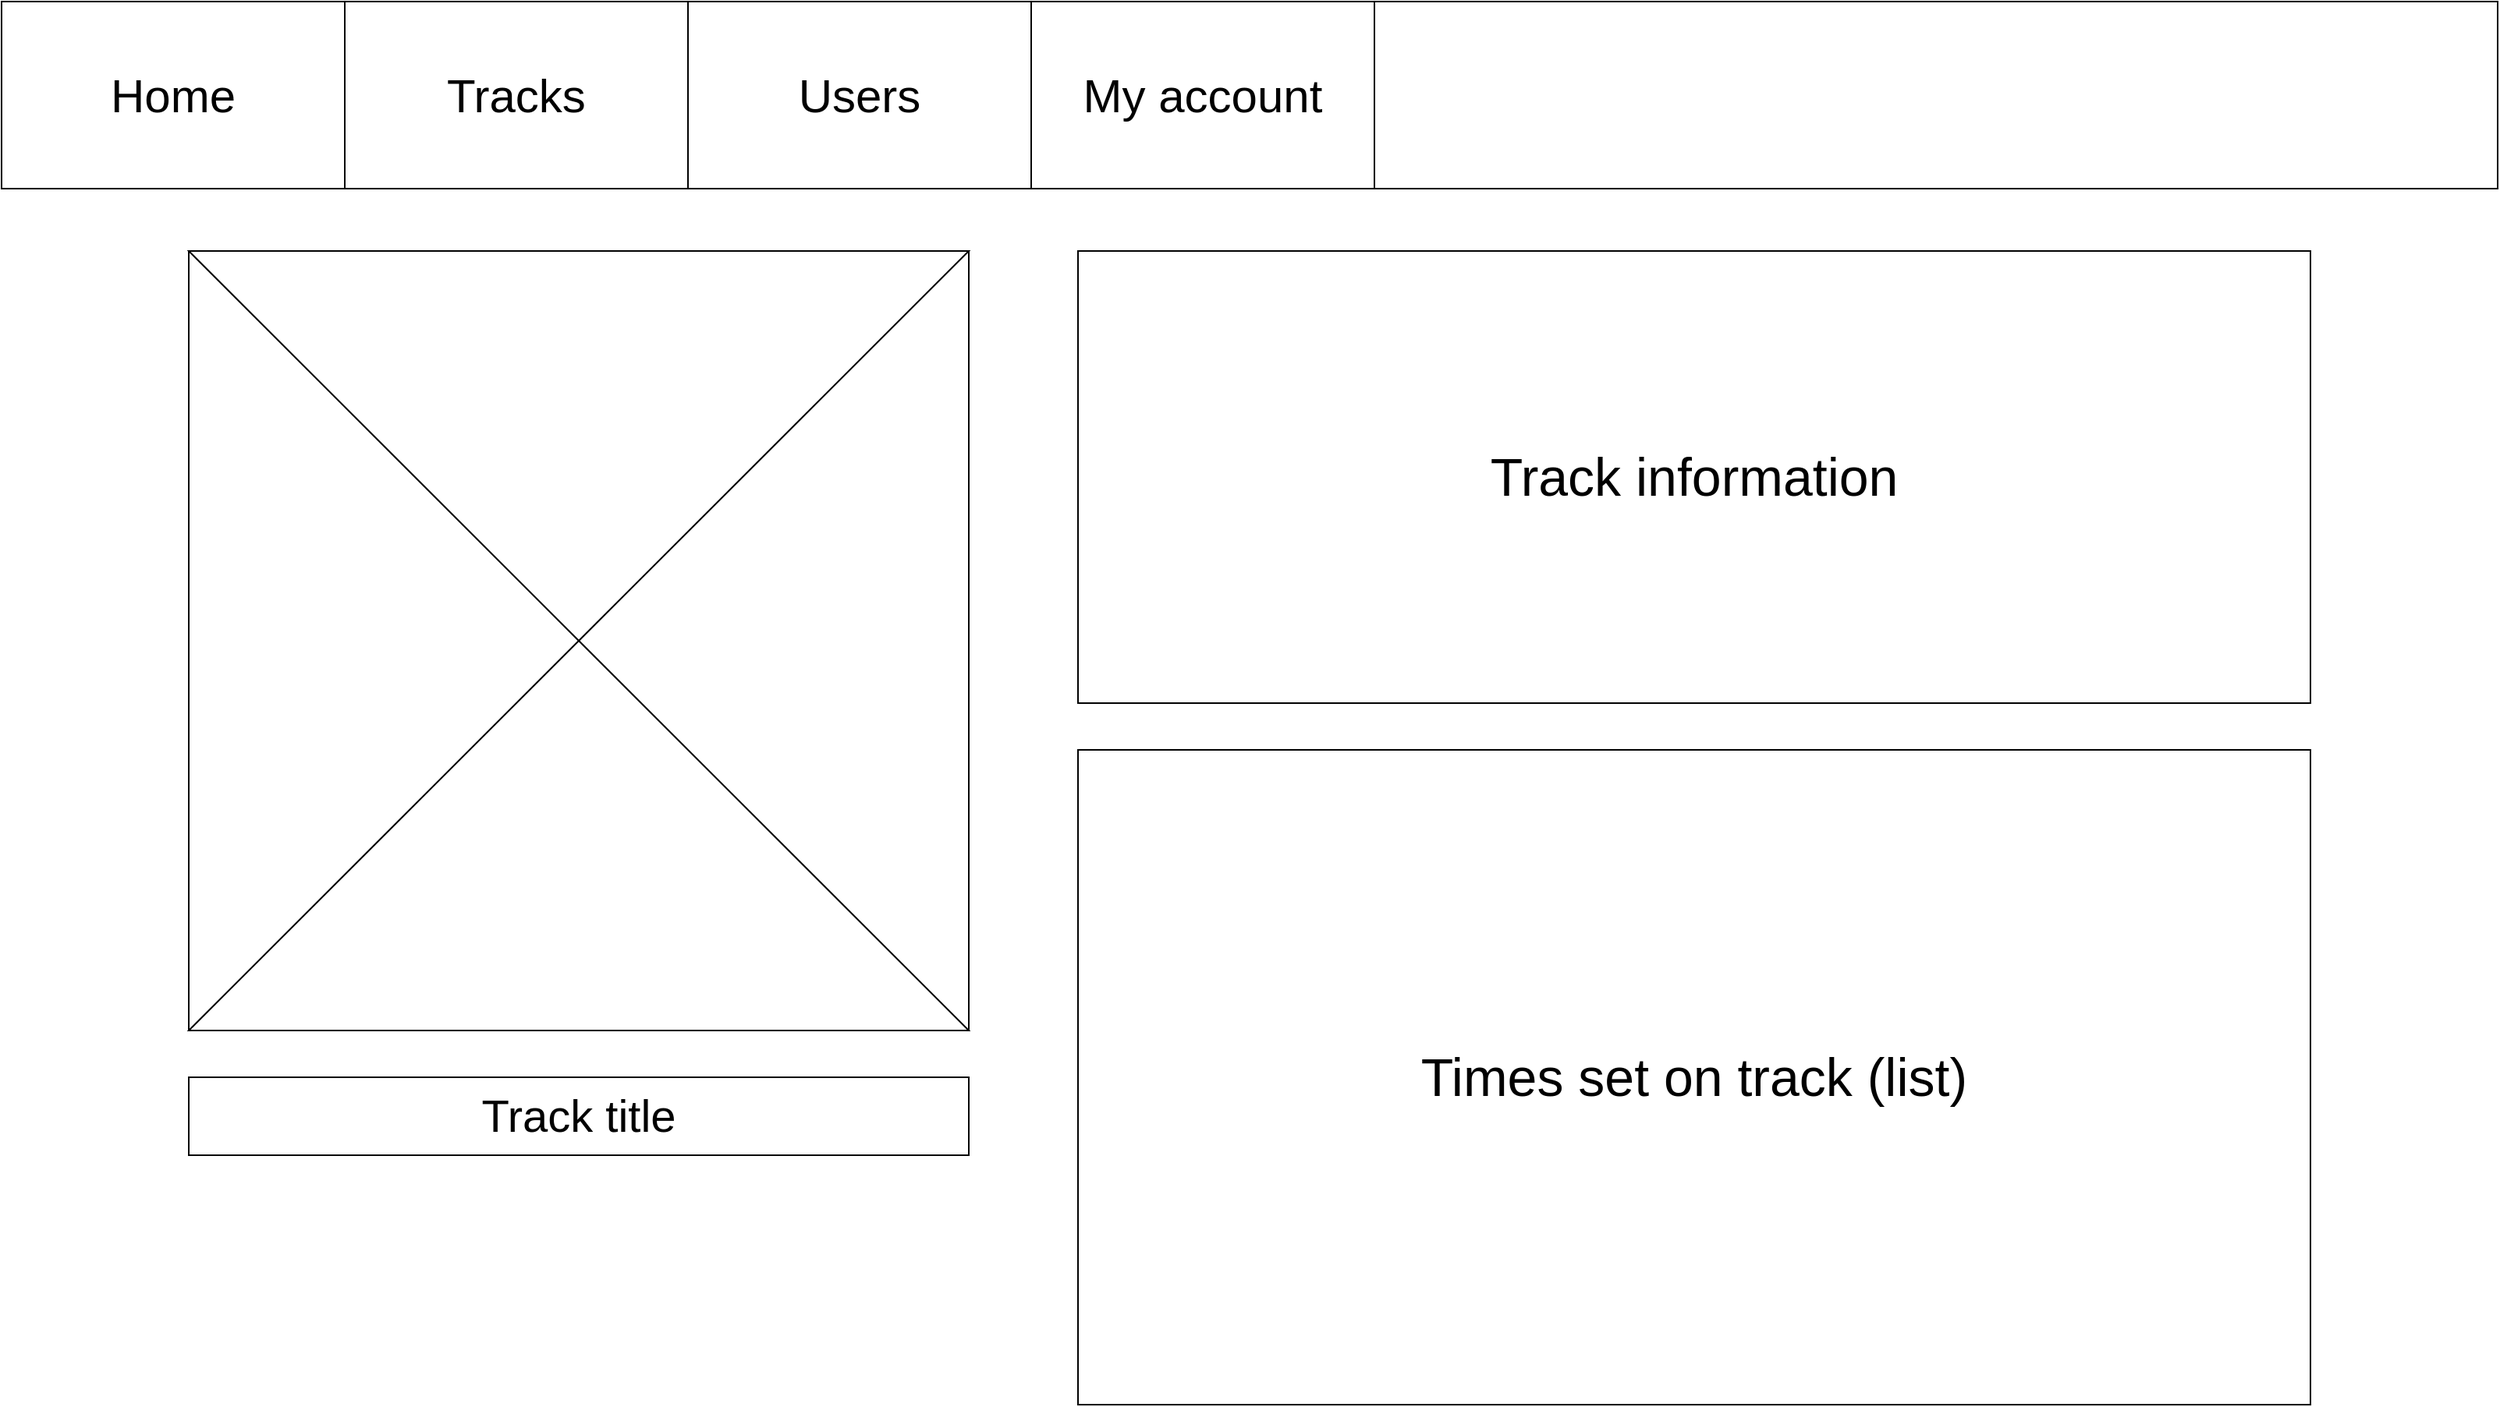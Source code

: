 <mxfile version="24.4.9" type="device" pages="6">
  <diagram name="Trackpage" id="5IuPwUd1LFRuiMdlLoKF">
    <mxGraphModel dx="2238" dy="1160" grid="1" gridSize="10" guides="1" tooltips="1" connect="1" arrows="1" fold="1" page="1" pageScale="1" pageWidth="1600" pageHeight="900" math="0" shadow="0">
      <root>
        <mxCell id="0" />
        <mxCell id="1" parent="0" />
        <mxCell id="etttvBGzIi5JcFdXr7X--3" value="&lt;font style=&quot;font-size: 29px;&quot;&gt;Track title&lt;/font&gt;" style="rounded=0;whiteSpace=wrap;html=1;" vertex="1" parent="1">
          <mxGeometry x="120" y="690" width="500" height="50" as="geometry" />
        </mxCell>
        <mxCell id="etttvBGzIi5JcFdXr7X--7" value="" style="group" vertex="1" connectable="0" parent="1">
          <mxGeometry x="120" y="160" width="500" height="500" as="geometry" />
        </mxCell>
        <mxCell id="etttvBGzIi5JcFdXr7X--2" value="" style="rounded=0;whiteSpace=wrap;html=1;" vertex="1" parent="etttvBGzIi5JcFdXr7X--7">
          <mxGeometry width="500" height="500" as="geometry" />
        </mxCell>
        <mxCell id="etttvBGzIi5JcFdXr7X--5" value="" style="shape=collate;whiteSpace=wrap;html=1;" vertex="1" parent="etttvBGzIi5JcFdXr7X--7">
          <mxGeometry width="500" height="500" as="geometry" />
        </mxCell>
        <mxCell id="etttvBGzIi5JcFdXr7X--9" value="&lt;font style=&quot;font-size: 34px;&quot;&gt;Track information&lt;/font&gt;" style="rounded=0;whiteSpace=wrap;html=1;" vertex="1" parent="1">
          <mxGeometry x="690" y="160" width="790" height="290" as="geometry" />
        </mxCell>
        <mxCell id="etttvBGzIi5JcFdXr7X--10" value="&lt;span style=&quot;font-size: 34px;&quot;&gt;Times set on track (list)&lt;/span&gt;" style="rounded=0;whiteSpace=wrap;html=1;" vertex="1" parent="1">
          <mxGeometry x="690" y="480" width="790" height="420" as="geometry" />
        </mxCell>
        <mxCell id="sisbo-MzVVzEHerKrxkz-2" value="" style="group" vertex="1" connectable="0" parent="1">
          <mxGeometry width="1600" height="120" as="geometry" />
        </mxCell>
        <mxCell id="etttvBGzIi5JcFdXr7X--1" value="" style="swimlane;startSize=0;" vertex="1" parent="sisbo-MzVVzEHerKrxkz-2">
          <mxGeometry width="1600" height="120" as="geometry" />
        </mxCell>
        <mxCell id="etttvBGzIi5JcFdXr7X--11" value="&lt;font style=&quot;font-size: 30px;&quot;&gt;Home&lt;/font&gt;" style="rounded=0;whiteSpace=wrap;html=1;" vertex="1" parent="etttvBGzIi5JcFdXr7X--1">
          <mxGeometry width="220" height="120" as="geometry" />
        </mxCell>
        <mxCell id="etttvBGzIi5JcFdXr7X--12" value="&lt;font style=&quot;font-size: 30px;&quot;&gt;Tracks&lt;/font&gt;" style="rounded=0;whiteSpace=wrap;html=1;" vertex="1" parent="etttvBGzIi5JcFdXr7X--1">
          <mxGeometry x="220" width="220" height="120" as="geometry" />
        </mxCell>
        <mxCell id="etttvBGzIi5JcFdXr7X--13" value="&lt;font style=&quot;font-size: 30px;&quot;&gt;Users&lt;/font&gt;" style="rounded=0;whiteSpace=wrap;html=1;" vertex="1" parent="etttvBGzIi5JcFdXr7X--1">
          <mxGeometry x="440" width="220" height="120" as="geometry" />
        </mxCell>
        <mxCell id="etttvBGzIi5JcFdXr7X--14" value="&lt;font style=&quot;font-size: 30px;&quot;&gt;My account&lt;/font&gt;" style="rounded=0;whiteSpace=wrap;html=1;" vertex="1" parent="etttvBGzIi5JcFdXr7X--1">
          <mxGeometry x="660" width="220" height="120" as="geometry" />
        </mxCell>
        <mxCell id="sisbo-MzVVzEHerKrxkz-1" value="" style="rounded=0;whiteSpace=wrap;html=1;" vertex="1" parent="sisbo-MzVVzEHerKrxkz-2">
          <mxGeometry x="880" width="720" height="120" as="geometry" />
        </mxCell>
      </root>
    </mxGraphModel>
  </diagram>
  <diagram id="mi6vq3f-oKa0J-PV8G7c" name="Homepage">
    <mxGraphModel dx="2014" dy="1044" grid="1" gridSize="10" guides="1" tooltips="1" connect="1" arrows="1" fold="1" page="1" pageScale="1" pageWidth="1600" pageHeight="900" math="0" shadow="0">
      <root>
        <mxCell id="0" />
        <mxCell id="1" parent="0" />
        <mxCell id="un1azu7PHvUyu_om3pax-10" value="&lt;span style=&quot;font-size: 34px;&quot;&gt;Welcome message&lt;/span&gt;" style="rounded=0;whiteSpace=wrap;html=1;" vertex="1" parent="1">
          <mxGeometry x="310" y="160" width="980" height="280" as="geometry" />
        </mxCell>
        <mxCell id="9x-5HnkXdWbgtm1aQjVf-2" value="" style="group" vertex="1" connectable="0" parent="1">
          <mxGeometry width="1600" height="120" as="geometry" />
        </mxCell>
        <mxCell id="un1azu7PHvUyu_om3pax-1" value="" style="swimlane;startSize=0;" vertex="1" parent="9x-5HnkXdWbgtm1aQjVf-2">
          <mxGeometry width="1600" height="120" as="geometry" />
        </mxCell>
        <mxCell id="un1azu7PHvUyu_om3pax-2" value="&lt;font style=&quot;font-size: 30px;&quot;&gt;Home&lt;/font&gt;" style="rounded=0;whiteSpace=wrap;html=1;" vertex="1" parent="un1azu7PHvUyu_om3pax-1">
          <mxGeometry width="220" height="120" as="geometry" />
        </mxCell>
        <mxCell id="un1azu7PHvUyu_om3pax-3" value="&lt;font style=&quot;font-size: 30px;&quot;&gt;Tracks&lt;/font&gt;" style="rounded=0;whiteSpace=wrap;html=1;" vertex="1" parent="un1azu7PHvUyu_om3pax-1">
          <mxGeometry x="220" width="220" height="120" as="geometry" />
        </mxCell>
        <mxCell id="un1azu7PHvUyu_om3pax-4" value="&lt;font style=&quot;font-size: 30px;&quot;&gt;Users&lt;/font&gt;" style="rounded=0;whiteSpace=wrap;html=1;" vertex="1" parent="un1azu7PHvUyu_om3pax-1">
          <mxGeometry x="440" width="220" height="120" as="geometry" />
        </mxCell>
        <mxCell id="un1azu7PHvUyu_om3pax-5" value="&lt;font style=&quot;font-size: 30px;&quot;&gt;My account&lt;/font&gt;" style="rounded=0;whiteSpace=wrap;html=1;" vertex="1" parent="un1azu7PHvUyu_om3pax-1">
          <mxGeometry x="660" width="220" height="120" as="geometry" />
        </mxCell>
        <mxCell id="9x-5HnkXdWbgtm1aQjVf-1" value="" style="rounded=0;whiteSpace=wrap;html=1;" vertex="1" parent="9x-5HnkXdWbgtm1aQjVf-2">
          <mxGeometry x="880" width="720" height="120" as="geometry" />
        </mxCell>
        <mxCell id="HXz0Sk0A3uFO9nQaV0ys-1" value="" style="group" vertex="1" connectable="0" parent="1">
          <mxGeometry x="310" y="530" width="980" height="620" as="geometry" />
        </mxCell>
        <mxCell id="HXz0Sk0A3uFO9nQaV0ys-2" value="Track title" style="swimlane;whiteSpace=wrap;html=1;startSize=50;" vertex="1" parent="HXz0Sk0A3uFO9nQaV0ys-1">
          <mxGeometry width="300" height="295.238" as="geometry" />
        </mxCell>
        <mxCell id="HXz0Sk0A3uFO9nQaV0ys-3" value="Track title" style="swimlane;whiteSpace=wrap;html=1;startSize=50;" vertex="1" parent="HXz0Sk0A3uFO9nQaV0ys-1">
          <mxGeometry x="340" width="305" height="295.238" as="geometry" />
        </mxCell>
        <mxCell id="HXz0Sk0A3uFO9nQaV0ys-4" value="" style="endArrow=none;html=1;rounded=0;entryX=0.999;entryY=0.169;entryDx=0;entryDy=0;entryPerimeter=0;exitX=0;exitY=1;exitDx=0;exitDy=0;" edge="1" parent="HXz0Sk0A3uFO9nQaV0ys-3">
          <mxGeometry width="50" height="50" relative="1" as="geometry">
            <mxPoint y="295.238" as="sourcePoint" />
            <mxPoint x="300" y="50.19" as="targetPoint" />
          </mxGeometry>
        </mxCell>
        <mxCell id="HXz0Sk0A3uFO9nQaV0ys-5" value="" style="endArrow=none;html=1;rounded=0;entryX=1;entryY=1;entryDx=0;entryDy=0;" edge="1" parent="HXz0Sk0A3uFO9nQaV0ys-3">
          <mxGeometry width="50" height="50" relative="1" as="geometry">
            <mxPoint y="49.206" as="sourcePoint" />
            <mxPoint x="300" y="295.238" as="targetPoint" />
          </mxGeometry>
        </mxCell>
        <mxCell id="HXz0Sk0A3uFO9nQaV0ys-6" value="Track title" style="swimlane;whiteSpace=wrap;html=1;startSize=50;" vertex="1" parent="HXz0Sk0A3uFO9nQaV0ys-1">
          <mxGeometry x="680" width="300" height="295.238" as="geometry" />
        </mxCell>
        <mxCell id="HXz0Sk0A3uFO9nQaV0ys-7" value="" style="endArrow=none;html=1;rounded=0;entryX=0.999;entryY=0.169;entryDx=0;entryDy=0;entryPerimeter=0;exitX=0;exitY=1;exitDx=0;exitDy=0;" edge="1" parent="HXz0Sk0A3uFO9nQaV0ys-6">
          <mxGeometry width="50" height="50" relative="1" as="geometry">
            <mxPoint y="295.238" as="sourcePoint" />
            <mxPoint x="300" y="50.19" as="targetPoint" />
          </mxGeometry>
        </mxCell>
        <mxCell id="HXz0Sk0A3uFO9nQaV0ys-8" value="" style="endArrow=none;html=1;rounded=0;entryX=1;entryY=1;entryDx=0;entryDy=0;" edge="1" parent="HXz0Sk0A3uFO9nQaV0ys-6">
          <mxGeometry width="50" height="50" relative="1" as="geometry">
            <mxPoint y="49.206" as="sourcePoint" />
            <mxPoint x="300" y="295.238" as="targetPoint" />
          </mxGeometry>
        </mxCell>
        <mxCell id="HXz0Sk0A3uFO9nQaV0ys-18" value="" style="endArrow=none;html=1;rounded=0;entryX=0.999;entryY=0.169;entryDx=0;entryDy=0;entryPerimeter=0;exitX=0;exitY=1;exitDx=0;exitDy=0;" edge="1" parent="HXz0Sk0A3uFO9nQaV0ys-1" source="HXz0Sk0A3uFO9nQaV0ys-2" target="HXz0Sk0A3uFO9nQaV0ys-2">
          <mxGeometry width="50" height="50" relative="1" as="geometry">
            <mxPoint x="240" y="373.968" as="sourcePoint" />
            <mxPoint x="290" y="324.762" as="targetPoint" />
          </mxGeometry>
        </mxCell>
        <mxCell id="HXz0Sk0A3uFO9nQaV0ys-19" value="" style="endArrow=none;html=1;rounded=0;entryX=1;entryY=1;entryDx=0;entryDy=0;" edge="1" parent="HXz0Sk0A3uFO9nQaV0ys-1" target="HXz0Sk0A3uFO9nQaV0ys-2">
          <mxGeometry width="50" height="50" relative="1" as="geometry">
            <mxPoint y="49.206" as="sourcePoint" />
            <mxPoint x="310" y="60.032" as="targetPoint" />
          </mxGeometry>
        </mxCell>
        <mxCell id="HXz0Sk0A3uFO9nQaV0ys-20" value="&lt;font style=&quot;font-size: 41px;&quot;&gt;Featured tracks&lt;/font&gt;" style="text;html=1;align=center;verticalAlign=middle;resizable=0;points=[];autosize=1;strokeColor=none;fillColor=none;" vertex="1" parent="1">
          <mxGeometry x="645" y="450" width="310" height="60" as="geometry" />
        </mxCell>
      </root>
    </mxGraphModel>
  </diagram>
  <diagram id="Jc6qSKZQtgkD2aUO0nG1" name="Track-overviewpage-1">
    <mxGraphModel dx="2877" dy="1491" grid="1" gridSize="10" guides="1" tooltips="1" connect="1" arrows="1" fold="1" page="1" pageScale="1" pageWidth="1600" pageHeight="900" math="0" shadow="0">
      <root>
        <mxCell id="0" />
        <mxCell id="1" parent="0" />
        <mxCell id="b1_TiumlRNofdH8BZ-Wj-8" value="" style="group" vertex="1" connectable="0" parent="1">
          <mxGeometry x="230" y="220" width="1140" height="520" as="geometry" />
        </mxCell>
        <mxCell id="b1_TiumlRNofdH8BZ-Wj-6" value="&lt;span style=&quot;font-size: 34px;&quot;&gt;Campaign Tracks&lt;/span&gt;" style="rounded=0;whiteSpace=wrap;html=1;" vertex="1" parent="b1_TiumlRNofdH8BZ-Wj-8">
          <mxGeometry width="520" height="520" as="geometry" />
        </mxCell>
        <mxCell id="b1_TiumlRNofdH8BZ-Wj-7" value="&lt;span style=&quot;font-size: 34px;&quot;&gt;Player made tracks&lt;/span&gt;" style="rounded=0;whiteSpace=wrap;html=1;" vertex="1" parent="b1_TiumlRNofdH8BZ-Wj-8">
          <mxGeometry x="620" width="520" height="520" as="geometry" />
        </mxCell>
        <mxCell id="b1_TiumlRNofdH8BZ-Wj-11" value="" style="endArrow=none;html=1;rounded=0;entryX=1;entryY=0;entryDx=0;entryDy=0;exitX=0;exitY=1;exitDx=0;exitDy=0;" edge="1" parent="b1_TiumlRNofdH8BZ-Wj-8" source="b1_TiumlRNofdH8BZ-Wj-7" target="b1_TiumlRNofdH8BZ-Wj-7">
          <mxGeometry width="50" height="50" relative="1" as="geometry">
            <mxPoint x="650" y="290" as="sourcePoint" />
            <mxPoint x="700" y="240" as="targetPoint" />
            <Array as="points" />
          </mxGeometry>
        </mxCell>
        <mxCell id="b1_TiumlRNofdH8BZ-Wj-12" value="" style="endArrow=none;html=1;rounded=0;entryX=1;entryY=0;entryDx=0;entryDy=0;exitX=0;exitY=1;exitDx=0;exitDy=0;" edge="1" parent="b1_TiumlRNofdH8BZ-Wj-8">
          <mxGeometry width="50" height="50" relative="1" as="geometry">
            <mxPoint y="520" as="sourcePoint" />
            <mxPoint x="520" as="targetPoint" />
            <Array as="points" />
          </mxGeometry>
        </mxCell>
        <mxCell id="b1_TiumlRNofdH8BZ-Wj-13" value="" style="endArrow=none;html=1;rounded=0;entryX=1;entryY=1;entryDx=0;entryDy=0;exitX=0;exitY=0;exitDx=0;exitDy=0;" edge="1" parent="b1_TiumlRNofdH8BZ-Wj-8" source="b1_TiumlRNofdH8BZ-Wj-7" target="b1_TiumlRNofdH8BZ-Wj-7">
          <mxGeometry width="50" height="50" relative="1" as="geometry">
            <mxPoint x="640" y="540" as="sourcePoint" />
            <mxPoint x="1160" y="20" as="targetPoint" />
            <Array as="points" />
          </mxGeometry>
        </mxCell>
        <mxCell id="b1_TiumlRNofdH8BZ-Wj-14" value="" style="endArrow=none;html=1;rounded=0;entryX=1;entryY=1;entryDx=0;entryDy=0;exitX=0;exitY=0;exitDx=0;exitDy=0;" edge="1" parent="b1_TiumlRNofdH8BZ-Wj-8" source="b1_TiumlRNofdH8BZ-Wj-6" target="b1_TiumlRNofdH8BZ-Wj-6">
          <mxGeometry width="50" height="50" relative="1" as="geometry">
            <mxPoint x="10" y="530" as="sourcePoint" />
            <mxPoint x="530" y="10" as="targetPoint" />
            <Array as="points" />
          </mxGeometry>
        </mxCell>
        <mxCell id="7qScerjaR1wzx2zHUas9-1" value="" style="group" vertex="1" connectable="0" parent="1">
          <mxGeometry width="1600" height="120" as="geometry" />
        </mxCell>
        <mxCell id="b1_TiumlRNofdH8BZ-Wj-1" value="" style="swimlane;startSize=0;" vertex="1" parent="7qScerjaR1wzx2zHUas9-1">
          <mxGeometry width="1600" height="120" as="geometry" />
        </mxCell>
        <mxCell id="b1_TiumlRNofdH8BZ-Wj-2" value="&lt;font style=&quot;font-size: 30px;&quot;&gt;Home&lt;/font&gt;" style="rounded=0;whiteSpace=wrap;html=1;" vertex="1" parent="b1_TiumlRNofdH8BZ-Wj-1">
          <mxGeometry width="220" height="120" as="geometry" />
        </mxCell>
        <mxCell id="b1_TiumlRNofdH8BZ-Wj-3" value="&lt;font style=&quot;font-size: 30px;&quot;&gt;Tracks&lt;/font&gt;" style="rounded=0;whiteSpace=wrap;html=1;" vertex="1" parent="b1_TiumlRNofdH8BZ-Wj-1">
          <mxGeometry x="220" width="220" height="120" as="geometry" />
        </mxCell>
        <mxCell id="b1_TiumlRNofdH8BZ-Wj-4" value="&lt;font style=&quot;font-size: 30px;&quot;&gt;Users&lt;/font&gt;" style="rounded=0;whiteSpace=wrap;html=1;" vertex="1" parent="b1_TiumlRNofdH8BZ-Wj-1">
          <mxGeometry x="440" width="220" height="120" as="geometry" />
        </mxCell>
        <mxCell id="b1_TiumlRNofdH8BZ-Wj-5" value="&lt;font style=&quot;font-size: 30px;&quot;&gt;My account&lt;/font&gt;" style="rounded=0;whiteSpace=wrap;html=1;" vertex="1" parent="b1_TiumlRNofdH8BZ-Wj-1">
          <mxGeometry x="660" width="220" height="120" as="geometry" />
        </mxCell>
        <mxCell id="-soLNmgVjyr8k9VhWw0--1" value="" style="rounded=0;whiteSpace=wrap;html=1;" vertex="1" parent="7qScerjaR1wzx2zHUas9-1">
          <mxGeometry x="880" width="720" height="120" as="geometry" />
        </mxCell>
      </root>
    </mxGraphModel>
  </diagram>
  <diagram id="jOuHbpV67zZwVzcN-pHd" name="Track-overviewpage-2">
    <mxGraphModel dx="2014" dy="1044" grid="1" gridSize="10" guides="1" tooltips="1" connect="1" arrows="1" fold="1" page="1" pageScale="1" pageWidth="1600" pageHeight="900" math="0" shadow="0">
      <root>
        <mxCell id="0" />
        <mxCell id="1" parent="0" />
        <mxCell id="nU5WEO-pyRfhEYbGFnps-1" value="" style="swimlane;startSize=0;" vertex="1" parent="1">
          <mxGeometry width="1600" height="120" as="geometry" />
        </mxCell>
        <mxCell id="nU5WEO-pyRfhEYbGFnps-2" value="&lt;font style=&quot;font-size: 30px;&quot;&gt;Home&lt;/font&gt;" style="rounded=0;whiteSpace=wrap;html=1;" vertex="1" parent="nU5WEO-pyRfhEYbGFnps-1">
          <mxGeometry width="220" height="120" as="geometry" />
        </mxCell>
        <mxCell id="nU5WEO-pyRfhEYbGFnps-3" value="&lt;font style=&quot;font-size: 30px;&quot;&gt;Tracks&lt;/font&gt;" style="rounded=0;whiteSpace=wrap;html=1;" vertex="1" parent="nU5WEO-pyRfhEYbGFnps-1">
          <mxGeometry x="220" width="220" height="120" as="geometry" />
        </mxCell>
        <mxCell id="nU5WEO-pyRfhEYbGFnps-4" value="&lt;font style=&quot;font-size: 30px;&quot;&gt;Users&lt;/font&gt;" style="rounded=0;whiteSpace=wrap;html=1;" vertex="1" parent="nU5WEO-pyRfhEYbGFnps-1">
          <mxGeometry x="440" width="220" height="120" as="geometry" />
        </mxCell>
        <mxCell id="nU5WEO-pyRfhEYbGFnps-5" value="&lt;font style=&quot;font-size: 30px;&quot;&gt;My account&lt;/font&gt;" style="rounded=0;whiteSpace=wrap;html=1;" vertex="1" parent="nU5WEO-pyRfhEYbGFnps-1">
          <mxGeometry x="660" width="220" height="120" as="geometry" />
        </mxCell>
        <mxCell id="nU5WEO-pyRfhEYbGFnps-8" value="" style="rounded=0;whiteSpace=wrap;html=1;" vertex="1" parent="nU5WEO-pyRfhEYbGFnps-1">
          <mxGeometry x="880" width="720" height="120" as="geometry" />
        </mxCell>
        <mxCell id="AESAGAB0QDFwSJ0hYpiC-9" value="" style="group" vertex="1" connectable="0" parent="1">
          <mxGeometry x="310" y="170" width="980" height="630" as="geometry" />
        </mxCell>
        <mxCell id="AESAGAB0QDFwSJ0hYpiC-3" value="Track title" style="swimlane;whiteSpace=wrap;html=1;startSize=50;" vertex="1" parent="AESAGAB0QDFwSJ0hYpiC-9">
          <mxGeometry width="300" height="300" as="geometry" />
        </mxCell>
        <mxCell id="AESAGAB0QDFwSJ0hYpiC-4" value="Track title" style="swimlane;whiteSpace=wrap;html=1;startSize=50;" vertex="1" parent="AESAGAB0QDFwSJ0hYpiC-9">
          <mxGeometry x="340" width="300" height="300" as="geometry" />
        </mxCell>
        <mxCell id="aEiWatU-EOPpUOsXl2Mt-3" value="" style="endArrow=none;html=1;rounded=0;entryX=0.999;entryY=0.169;entryDx=0;entryDy=0;entryPerimeter=0;exitX=0;exitY=1;exitDx=0;exitDy=0;" edge="1" parent="AESAGAB0QDFwSJ0hYpiC-4">
          <mxGeometry width="50" height="50" relative="1" as="geometry">
            <mxPoint y="300" as="sourcePoint" />
            <mxPoint x="300" y="51" as="targetPoint" />
          </mxGeometry>
        </mxCell>
        <mxCell id="aEiWatU-EOPpUOsXl2Mt-4" value="" style="endArrow=none;html=1;rounded=0;entryX=1;entryY=1;entryDx=0;entryDy=0;" edge="1" parent="AESAGAB0QDFwSJ0hYpiC-4">
          <mxGeometry width="50" height="50" relative="1" as="geometry">
            <mxPoint y="50" as="sourcePoint" />
            <mxPoint x="300" y="300" as="targetPoint" />
          </mxGeometry>
        </mxCell>
        <mxCell id="AESAGAB0QDFwSJ0hYpiC-5" value="Track title" style="swimlane;whiteSpace=wrap;html=1;startSize=50;" vertex="1" parent="AESAGAB0QDFwSJ0hYpiC-9">
          <mxGeometry x="680" width="300" height="300" as="geometry" />
        </mxCell>
        <mxCell id="aEiWatU-EOPpUOsXl2Mt-5" value="" style="endArrow=none;html=1;rounded=0;entryX=0.999;entryY=0.169;entryDx=0;entryDy=0;entryPerimeter=0;exitX=0;exitY=1;exitDx=0;exitDy=0;" edge="1" parent="AESAGAB0QDFwSJ0hYpiC-5">
          <mxGeometry width="50" height="50" relative="1" as="geometry">
            <mxPoint y="300" as="sourcePoint" />
            <mxPoint x="300" y="51" as="targetPoint" />
          </mxGeometry>
        </mxCell>
        <mxCell id="aEiWatU-EOPpUOsXl2Mt-6" value="" style="endArrow=none;html=1;rounded=0;entryX=1;entryY=1;entryDx=0;entryDy=0;" edge="1" parent="AESAGAB0QDFwSJ0hYpiC-5">
          <mxGeometry width="50" height="50" relative="1" as="geometry">
            <mxPoint y="50" as="sourcePoint" />
            <mxPoint x="300" y="300" as="targetPoint" />
          </mxGeometry>
        </mxCell>
        <mxCell id="AESAGAB0QDFwSJ0hYpiC-6" value="Track title" style="swimlane;whiteSpace=wrap;html=1;startSize=50;" vertex="1" parent="AESAGAB0QDFwSJ0hYpiC-9">
          <mxGeometry y="330" width="300" height="300" as="geometry" />
        </mxCell>
        <mxCell id="aEiWatU-EOPpUOsXl2Mt-7" value="" style="endArrow=none;html=1;rounded=0;entryX=0.999;entryY=0.169;entryDx=0;entryDy=0;entryPerimeter=0;exitX=0;exitY=1;exitDx=0;exitDy=0;" edge="1" parent="AESAGAB0QDFwSJ0hYpiC-6">
          <mxGeometry width="50" height="50" relative="1" as="geometry">
            <mxPoint y="300" as="sourcePoint" />
            <mxPoint x="300" y="51" as="targetPoint" />
          </mxGeometry>
        </mxCell>
        <mxCell id="aEiWatU-EOPpUOsXl2Mt-8" value="" style="endArrow=none;html=1;rounded=0;entryX=1;entryY=1;entryDx=0;entryDy=0;" edge="1" parent="AESAGAB0QDFwSJ0hYpiC-6">
          <mxGeometry width="50" height="50" relative="1" as="geometry">
            <mxPoint y="50" as="sourcePoint" />
            <mxPoint x="300" y="300" as="targetPoint" />
          </mxGeometry>
        </mxCell>
        <mxCell id="AESAGAB0QDFwSJ0hYpiC-7" value="Track title" style="swimlane;whiteSpace=wrap;html=1;startSize=50;" vertex="1" parent="AESAGAB0QDFwSJ0hYpiC-9">
          <mxGeometry x="340" y="330" width="300" height="300" as="geometry" />
        </mxCell>
        <mxCell id="aEiWatU-EOPpUOsXl2Mt-9" value="" style="endArrow=none;html=1;rounded=0;entryX=0.999;entryY=0.169;entryDx=0;entryDy=0;entryPerimeter=0;exitX=0;exitY=1;exitDx=0;exitDy=0;" edge="1" parent="AESAGAB0QDFwSJ0hYpiC-7">
          <mxGeometry width="50" height="50" relative="1" as="geometry">
            <mxPoint y="300" as="sourcePoint" />
            <mxPoint x="300" y="51" as="targetPoint" />
          </mxGeometry>
        </mxCell>
        <mxCell id="aEiWatU-EOPpUOsXl2Mt-10" value="" style="endArrow=none;html=1;rounded=0;entryX=1;entryY=1;entryDx=0;entryDy=0;" edge="1" parent="AESAGAB0QDFwSJ0hYpiC-7">
          <mxGeometry width="50" height="50" relative="1" as="geometry">
            <mxPoint y="50" as="sourcePoint" />
            <mxPoint x="300" y="300" as="targetPoint" />
          </mxGeometry>
        </mxCell>
        <mxCell id="AESAGAB0QDFwSJ0hYpiC-8" value="Track title" style="swimlane;whiteSpace=wrap;html=1;startSize=50;" vertex="1" parent="AESAGAB0QDFwSJ0hYpiC-9">
          <mxGeometry x="680" y="330" width="300" height="300" as="geometry" />
        </mxCell>
        <mxCell id="aEiWatU-EOPpUOsXl2Mt-11" value="" style="endArrow=none;html=1;rounded=0;entryX=0.999;entryY=0.169;entryDx=0;entryDy=0;entryPerimeter=0;exitX=0;exitY=1;exitDx=0;exitDy=0;" edge="1" parent="AESAGAB0QDFwSJ0hYpiC-8">
          <mxGeometry width="50" height="50" relative="1" as="geometry">
            <mxPoint y="300" as="sourcePoint" />
            <mxPoint x="300" y="51" as="targetPoint" />
          </mxGeometry>
        </mxCell>
        <mxCell id="aEiWatU-EOPpUOsXl2Mt-12" value="" style="endArrow=none;html=1;rounded=0;entryX=1;entryY=1;entryDx=0;entryDy=0;" edge="1" parent="AESAGAB0QDFwSJ0hYpiC-8">
          <mxGeometry width="50" height="50" relative="1" as="geometry">
            <mxPoint y="50" as="sourcePoint" />
            <mxPoint x="300" y="300" as="targetPoint" />
          </mxGeometry>
        </mxCell>
        <mxCell id="aEiWatU-EOPpUOsXl2Mt-1" value="" style="endArrow=none;html=1;rounded=0;entryX=0.999;entryY=0.169;entryDx=0;entryDy=0;entryPerimeter=0;exitX=0;exitY=1;exitDx=0;exitDy=0;" edge="1" parent="AESAGAB0QDFwSJ0hYpiC-9" source="AESAGAB0QDFwSJ0hYpiC-3" target="AESAGAB0QDFwSJ0hYpiC-3">
          <mxGeometry width="50" height="50" relative="1" as="geometry">
            <mxPoint x="240" y="380" as="sourcePoint" />
            <mxPoint x="290" y="330" as="targetPoint" />
          </mxGeometry>
        </mxCell>
        <mxCell id="aEiWatU-EOPpUOsXl2Mt-2" value="" style="endArrow=none;html=1;rounded=0;entryX=1;entryY=1;entryDx=0;entryDy=0;" edge="1" parent="AESAGAB0QDFwSJ0hYpiC-9" target="AESAGAB0QDFwSJ0hYpiC-3">
          <mxGeometry width="50" height="50" relative="1" as="geometry">
            <mxPoint y="50" as="sourcePoint" />
            <mxPoint x="310" y="61" as="targetPoint" />
          </mxGeometry>
        </mxCell>
      </root>
    </mxGraphModel>
  </diagram>
  <diagram id="vweFX4xQTWohTpFvRGlf" name="My-account/user-page">
    <mxGraphModel dx="2518" dy="1305" grid="1" gridSize="10" guides="1" tooltips="1" connect="1" arrows="1" fold="1" page="1" pageScale="1" pageWidth="1600" pageHeight="900" math="0" shadow="0">
      <root>
        <mxCell id="0" />
        <mxCell id="1" parent="0" />
        <mxCell id="UzWjRNbc9BqS9BqYA4I_-3" value="" style="group" vertex="1" connectable="0" parent="1">
          <mxGeometry width="1600" height="120" as="geometry" />
        </mxCell>
        <mxCell id="UzWjRNbc9BqS9BqYA4I_-4" value="" style="swimlane;startSize=0;" vertex="1" parent="UzWjRNbc9BqS9BqYA4I_-3">
          <mxGeometry width="1600" height="120" as="geometry" />
        </mxCell>
        <mxCell id="UzWjRNbc9BqS9BqYA4I_-5" value="&lt;font style=&quot;font-size: 30px;&quot;&gt;Home&lt;/font&gt;" style="rounded=0;whiteSpace=wrap;html=1;" vertex="1" parent="UzWjRNbc9BqS9BqYA4I_-4">
          <mxGeometry width="220" height="120" as="geometry" />
        </mxCell>
        <mxCell id="UzWjRNbc9BqS9BqYA4I_-6" value="&lt;font style=&quot;font-size: 30px;&quot;&gt;Tracks&lt;/font&gt;" style="rounded=0;whiteSpace=wrap;html=1;" vertex="1" parent="UzWjRNbc9BqS9BqYA4I_-4">
          <mxGeometry x="220" width="220" height="120" as="geometry" />
        </mxCell>
        <mxCell id="UzWjRNbc9BqS9BqYA4I_-7" value="&lt;font style=&quot;font-size: 30px;&quot;&gt;Users&lt;/font&gt;" style="rounded=0;whiteSpace=wrap;html=1;" vertex="1" parent="UzWjRNbc9BqS9BqYA4I_-4">
          <mxGeometry x="440" width="220" height="120" as="geometry" />
        </mxCell>
        <mxCell id="UzWjRNbc9BqS9BqYA4I_-8" value="&lt;font style=&quot;font-size: 30px;&quot;&gt;My account&lt;/font&gt;" style="rounded=0;whiteSpace=wrap;html=1;" vertex="1" parent="UzWjRNbc9BqS9BqYA4I_-4">
          <mxGeometry x="660" width="220" height="120" as="geometry" />
        </mxCell>
        <mxCell id="UzWjRNbc9BqS9BqYA4I_-9" value="" style="rounded=0;whiteSpace=wrap;html=1;" vertex="1" parent="UzWjRNbc9BqS9BqYA4I_-3">
          <mxGeometry x="880" width="720" height="120" as="geometry" />
        </mxCell>
        <mxCell id="UzWjRNbc9BqS9BqYA4I_-14" value="" style="group" vertex="1" connectable="0" parent="1">
          <mxGeometry x="350" y="190" width="890" height="170" as="geometry" />
        </mxCell>
        <mxCell id="UzWjRNbc9BqS9BqYA4I_-1" value="&lt;span style=&quot;font-size: 34px;&quot;&gt;User name + statistics&lt;/span&gt;" style="rounded=0;whiteSpace=wrap;html=1;" vertex="1" parent="UzWjRNbc9BqS9BqYA4I_-14">
          <mxGeometry x="170" width="720" height="170" as="geometry" />
        </mxCell>
        <mxCell id="UzWjRNbc9BqS9BqYA4I_-10" value="" style="rounded=0;whiteSpace=wrap;html=1;" vertex="1" parent="UzWjRNbc9BqS9BqYA4I_-14">
          <mxGeometry width="170" height="170" as="geometry" />
        </mxCell>
        <mxCell id="UzWjRNbc9BqS9BqYA4I_-11" value="" style="ellipse;whiteSpace=wrap;html=1;aspect=fixed;" vertex="1" parent="UzWjRNbc9BqS9BqYA4I_-14">
          <mxGeometry width="170" height="170" as="geometry" />
        </mxCell>
        <mxCell id="UzWjRNbc9BqS9BqYA4I_-12" value="" style="endArrow=none;html=1;rounded=0;entryX=1;entryY=0;entryDx=0;entryDy=0;exitX=0;exitY=1;exitDx=0;exitDy=0;" edge="1" parent="UzWjRNbc9BqS9BqYA4I_-14" source="UzWjRNbc9BqS9BqYA4I_-11" target="UzWjRNbc9BqS9BqYA4I_-11">
          <mxGeometry width="50" height="50" relative="1" as="geometry">
            <mxPoint x="190" y="220" as="sourcePoint" />
            <mxPoint x="240" y="170" as="targetPoint" />
          </mxGeometry>
        </mxCell>
        <mxCell id="UzWjRNbc9BqS9BqYA4I_-13" value="" style="endArrow=none;html=1;rounded=0;entryX=0;entryY=0;entryDx=0;entryDy=0;exitX=1;exitY=1;exitDx=0;exitDy=0;" edge="1" parent="UzWjRNbc9BqS9BqYA4I_-14" source="UzWjRNbc9BqS9BqYA4I_-11" target="UzWjRNbc9BqS9BqYA4I_-11">
          <mxGeometry width="50" height="50" relative="1" as="geometry">
            <mxPoint x="35" y="155" as="sourcePoint" />
            <mxPoint x="155" y="35" as="targetPoint" />
          </mxGeometry>
        </mxCell>
        <mxCell id="cth986LbKHKPjR2IYU4H-1" value="" style="group" vertex="1" connectable="0" parent="1">
          <mxGeometry x="350" y="420" width="890" height="480" as="geometry" />
        </mxCell>
        <mxCell id="cth986LbKHKPjR2IYU4H-2" value="Track title" style="swimlane;whiteSpace=wrap;html=1;startSize=50;" vertex="1" parent="cth986LbKHKPjR2IYU4H-1">
          <mxGeometry y="10" width="290" height="280" as="geometry" />
        </mxCell>
        <mxCell id="cth986LbKHKPjR2IYU4H-18" value="" style="endArrow=none;html=1;rounded=0;entryX=0.999;entryY=0.169;entryDx=0;entryDy=0;entryPerimeter=0;exitX=0;exitY=1;exitDx=0;exitDy=0;" edge="1" parent="cth986LbKHKPjR2IYU4H-2" source="cth986LbKHKPjR2IYU4H-2">
          <mxGeometry width="50" height="50" relative="1" as="geometry">
            <mxPoint y="291.9" as="sourcePoint" />
            <mxPoint x="289.71" y="59.22" as="targetPoint" />
          </mxGeometry>
        </mxCell>
        <mxCell id="cth986LbKHKPjR2IYU4H-19" value="" style="endArrow=none;html=1;rounded=0;entryX=1;entryY=1;entryDx=0;entryDy=0;" edge="1" parent="cth986LbKHKPjR2IYU4H-2" target="cth986LbKHKPjR2IYU4H-2">
          <mxGeometry width="50" height="50" relative="1" as="geometry">
            <mxPoint y="49.995" as="sourcePoint" />
            <mxPoint x="290" y="291.9" as="targetPoint" />
          </mxGeometry>
        </mxCell>
        <mxCell id="cth986LbKHKPjR2IYU4H-3" value="Track title" style="swimlane;whiteSpace=wrap;html=1;startSize=50;" vertex="1" parent="cth986LbKHKPjR2IYU4H-1">
          <mxGeometry x="308.78" y="10" width="272.45" height="280" as="geometry" />
        </mxCell>
        <mxCell id="cth986LbKHKPjR2IYU4H-4" value="" style="endArrow=none;html=1;rounded=0;entryX=0.999;entryY=0.169;entryDx=0;entryDy=0;entryPerimeter=0;exitX=0;exitY=1;exitDx=0;exitDy=0;" edge="1" parent="cth986LbKHKPjR2IYU4H-3" source="cth986LbKHKPjR2IYU4H-3">
          <mxGeometry width="50" height="50" relative="1" as="geometry">
            <mxPoint y="228.571" as="sourcePoint" />
            <mxPoint x="272.449" y="38.857" as="targetPoint" />
          </mxGeometry>
        </mxCell>
        <mxCell id="cth986LbKHKPjR2IYU4H-5" value="" style="endArrow=none;html=1;rounded=0;entryX=1;entryY=1;entryDx=0;entryDy=0;" edge="1" parent="cth986LbKHKPjR2IYU4H-3" target="cth986LbKHKPjR2IYU4H-3">
          <mxGeometry width="50" height="50" relative="1" as="geometry">
            <mxPoint y="49.995" as="sourcePoint" />
            <mxPoint x="272.449" y="240.471" as="targetPoint" />
          </mxGeometry>
        </mxCell>
        <mxCell id="cth986LbKHKPjR2IYU4H-6" value="Track title" style="swimlane;whiteSpace=wrap;html=1;startSize=50;" vertex="1" parent="cth986LbKHKPjR2IYU4H-1">
          <mxGeometry x="617.55" y="10" width="272.45" height="280" as="geometry" />
        </mxCell>
        <mxCell id="cth986LbKHKPjR2IYU4H-7" value="" style="endArrow=none;html=1;rounded=0;exitX=0;exitY=1;exitDx=0;exitDy=0;" edge="1" parent="cth986LbKHKPjR2IYU4H-6" source="cth986LbKHKPjR2IYU4H-6">
          <mxGeometry width="50" height="50" relative="1" as="geometry">
            <mxPoint y="228.571" as="sourcePoint" />
            <mxPoint x="272.45" y="50" as="targetPoint" />
          </mxGeometry>
        </mxCell>
        <mxCell id="cth986LbKHKPjR2IYU4H-8" value="" style="endArrow=none;html=1;rounded=0;entryX=1;entryY=1;entryDx=0;entryDy=0;" edge="1" parent="cth986LbKHKPjR2IYU4H-6" target="cth986LbKHKPjR2IYU4H-6">
          <mxGeometry width="50" height="50" relative="1" as="geometry">
            <mxPoint x="0.45" y="50" as="sourcePoint" />
            <mxPoint x="272.449" y="228.571" as="targetPoint" />
          </mxGeometry>
        </mxCell>
        <mxCell id="cth986LbKHKPjR2IYU4H-20" value="&lt;font style=&quot;font-size: 29px;&quot;&gt;Current user&#39;s tracks&lt;/font&gt;" style="text;html=1;align=center;verticalAlign=middle;resizable=0;points=[];autosize=1;strokeColor=none;fillColor=none;" vertex="1" parent="1">
          <mxGeometry x="350" y="370" width="290" height="50" as="geometry" />
        </mxCell>
      </root>
    </mxGraphModel>
  </diagram>
  <diagram id="7-6KlhC20ir9LiUL1jlM" name="Users-overview">
    <mxGraphModel dx="2238" dy="1160" grid="1" gridSize="10" guides="1" tooltips="1" connect="1" arrows="1" fold="1" page="1" pageScale="1" pageWidth="1600" pageHeight="900" math="0" shadow="0">
      <root>
        <mxCell id="0" />
        <mxCell id="1" parent="0" />
        <mxCell id="d8PKv602gFIdWMwwcYCk-1" value="" style="group" vertex="1" connectable="0" parent="1">
          <mxGeometry width="1600" height="120" as="geometry" />
        </mxCell>
        <mxCell id="d8PKv602gFIdWMwwcYCk-2" value="" style="swimlane;startSize=0;" vertex="1" parent="d8PKv602gFIdWMwwcYCk-1">
          <mxGeometry width="1600" height="120" as="geometry" />
        </mxCell>
        <mxCell id="d8PKv602gFIdWMwwcYCk-3" value="&lt;font style=&quot;font-size: 30px;&quot;&gt;Home&lt;/font&gt;" style="rounded=0;whiteSpace=wrap;html=1;" vertex="1" parent="d8PKv602gFIdWMwwcYCk-2">
          <mxGeometry width="220" height="120" as="geometry" />
        </mxCell>
        <mxCell id="d8PKv602gFIdWMwwcYCk-4" value="&lt;font style=&quot;font-size: 30px;&quot;&gt;Tracks&lt;/font&gt;" style="rounded=0;whiteSpace=wrap;html=1;" vertex="1" parent="d8PKv602gFIdWMwwcYCk-2">
          <mxGeometry x="220" width="220" height="120" as="geometry" />
        </mxCell>
        <mxCell id="d8PKv602gFIdWMwwcYCk-5" value="&lt;font style=&quot;font-size: 30px;&quot;&gt;Users&lt;/font&gt;" style="rounded=0;whiteSpace=wrap;html=1;" vertex="1" parent="d8PKv602gFIdWMwwcYCk-2">
          <mxGeometry x="440" width="220" height="120" as="geometry" />
        </mxCell>
        <mxCell id="d8PKv602gFIdWMwwcYCk-6" value="&lt;font style=&quot;font-size: 30px;&quot;&gt;My account&lt;/font&gt;" style="rounded=0;whiteSpace=wrap;html=1;" vertex="1" parent="d8PKv602gFIdWMwwcYCk-2">
          <mxGeometry x="660" width="220" height="120" as="geometry" />
        </mxCell>
        <mxCell id="d8PKv602gFIdWMwwcYCk-7" value="" style="rounded=0;whiteSpace=wrap;html=1;" vertex="1" parent="d8PKv602gFIdWMwwcYCk-1">
          <mxGeometry x="880" width="720" height="120" as="geometry" />
        </mxCell>
        <mxCell id="d8PKv602gFIdWMwwcYCk-51" value="" style="group" vertex="1" connectable="0" parent="1">
          <mxGeometry x="450" y="310" width="790" height="100" as="geometry" />
        </mxCell>
        <mxCell id="d8PKv602gFIdWMwwcYCk-31" value="&lt;font style=&quot;font-size: 25px;&quot;&gt;Username + amount of records&lt;/font&gt;" style="rounded=0;whiteSpace=wrap;html=1;" vertex="1" parent="d8PKv602gFIdWMwwcYCk-51">
          <mxGeometry x="100" width="690" height="100" as="geometry" />
        </mxCell>
        <mxCell id="d8PKv602gFIdWMwwcYCk-32" value="" style="rounded=0;whiteSpace=wrap;html=1;" vertex="1" parent="d8PKv602gFIdWMwwcYCk-51">
          <mxGeometry width="100" height="100" as="geometry" />
        </mxCell>
        <mxCell id="d8PKv602gFIdWMwwcYCk-33" value="" style="ellipse;whiteSpace=wrap;html=1;aspect=fixed;" vertex="1" parent="d8PKv602gFIdWMwwcYCk-51">
          <mxGeometry x="10" y="10" width="80" height="80" as="geometry" />
        </mxCell>
        <mxCell id="d8PKv602gFIdWMwwcYCk-34" value="" style="endArrow=none;html=1;rounded=0;entryX=1;entryY=0;entryDx=0;entryDy=0;exitX=0;exitY=1;exitDx=0;exitDy=0;" edge="1" parent="d8PKv602gFIdWMwwcYCk-51" source="d8PKv602gFIdWMwwcYCk-33" target="d8PKv602gFIdWMwwcYCk-33">
          <mxGeometry width="50" height="50" relative="1" as="geometry">
            <mxPoint x="320" y="220" as="sourcePoint" />
            <mxPoint x="370" y="170" as="targetPoint" />
          </mxGeometry>
        </mxCell>
        <mxCell id="d8PKv602gFIdWMwwcYCk-35" value="" style="endArrow=none;html=1;rounded=0;entryX=0;entryY=0;entryDx=0;entryDy=0;exitX=1;exitY=1;exitDx=0;exitDy=0;" edge="1" parent="d8PKv602gFIdWMwwcYCk-51" source="d8PKv602gFIdWMwwcYCk-33" target="d8PKv602gFIdWMwwcYCk-33">
          <mxGeometry width="50" height="50" relative="1" as="geometry">
            <mxPoint x="32" y="88" as="sourcePoint" />
            <mxPoint x="88" y="32" as="targetPoint" />
          </mxGeometry>
        </mxCell>
        <mxCell id="d8PKv602gFIdWMwwcYCk-52" value="" style="group" vertex="1" connectable="0" parent="1">
          <mxGeometry x="450" y="180" width="790" height="100" as="geometry" />
        </mxCell>
        <mxCell id="d8PKv602gFIdWMwwcYCk-26" value="&lt;font style=&quot;font-size: 25px;&quot;&gt;Username + amount of records&lt;/font&gt;" style="rounded=0;whiteSpace=wrap;html=1;" vertex="1" parent="d8PKv602gFIdWMwwcYCk-52">
          <mxGeometry x="100" width="690" height="100" as="geometry" />
        </mxCell>
        <mxCell id="d8PKv602gFIdWMwwcYCk-27" value="" style="rounded=0;whiteSpace=wrap;html=1;" vertex="1" parent="d8PKv602gFIdWMwwcYCk-52">
          <mxGeometry width="100" height="100" as="geometry" />
        </mxCell>
        <mxCell id="d8PKv602gFIdWMwwcYCk-28" value="" style="ellipse;whiteSpace=wrap;html=1;aspect=fixed;" vertex="1" parent="d8PKv602gFIdWMwwcYCk-52">
          <mxGeometry x="10" y="10" width="80" height="80" as="geometry" />
        </mxCell>
        <mxCell id="d8PKv602gFIdWMwwcYCk-29" value="" style="endArrow=none;html=1;rounded=0;entryX=1;entryY=0;entryDx=0;entryDy=0;exitX=0;exitY=1;exitDx=0;exitDy=0;" edge="1" parent="d8PKv602gFIdWMwwcYCk-52" source="d8PKv602gFIdWMwwcYCk-28" target="d8PKv602gFIdWMwwcYCk-28">
          <mxGeometry width="50" height="50" relative="1" as="geometry">
            <mxPoint x="320" y="220" as="sourcePoint" />
            <mxPoint x="370" y="170" as="targetPoint" />
          </mxGeometry>
        </mxCell>
        <mxCell id="d8PKv602gFIdWMwwcYCk-30" value="" style="endArrow=none;html=1;rounded=0;entryX=0;entryY=0;entryDx=0;entryDy=0;exitX=1;exitY=1;exitDx=0;exitDy=0;" edge="1" parent="d8PKv602gFIdWMwwcYCk-52" source="d8PKv602gFIdWMwwcYCk-28" target="d8PKv602gFIdWMwwcYCk-28">
          <mxGeometry width="50" height="50" relative="1" as="geometry">
            <mxPoint x="32" y="88" as="sourcePoint" />
            <mxPoint x="88" y="32" as="targetPoint" />
          </mxGeometry>
        </mxCell>
        <mxCell id="d8PKv602gFIdWMwwcYCk-53" value="v" style="group" vertex="1" connectable="0" parent="1">
          <mxGeometry x="450" y="560" width="790" height="100" as="geometry" />
        </mxCell>
        <mxCell id="d8PKv602gFIdWMwwcYCk-54" value="&lt;font style=&quot;font-size: 25px;&quot;&gt;Username + amount of records&lt;/font&gt;" style="rounded=0;whiteSpace=wrap;html=1;" vertex="1" parent="d8PKv602gFIdWMwwcYCk-53">
          <mxGeometry x="100" width="690" height="100" as="geometry" />
        </mxCell>
        <mxCell id="d8PKv602gFIdWMwwcYCk-55" value="" style="rounded=0;whiteSpace=wrap;html=1;" vertex="1" parent="d8PKv602gFIdWMwwcYCk-53">
          <mxGeometry width="100" height="100" as="geometry" />
        </mxCell>
        <mxCell id="d8PKv602gFIdWMwwcYCk-56" value="" style="ellipse;whiteSpace=wrap;html=1;aspect=fixed;" vertex="1" parent="d8PKv602gFIdWMwwcYCk-53">
          <mxGeometry x="10" y="10" width="80" height="80" as="geometry" />
        </mxCell>
        <mxCell id="d8PKv602gFIdWMwwcYCk-57" value="" style="endArrow=none;html=1;rounded=0;entryX=1;entryY=0;entryDx=0;entryDy=0;exitX=0;exitY=1;exitDx=0;exitDy=0;" edge="1" parent="d8PKv602gFIdWMwwcYCk-53" source="d8PKv602gFIdWMwwcYCk-56" target="d8PKv602gFIdWMwwcYCk-56">
          <mxGeometry width="50" height="50" relative="1" as="geometry">
            <mxPoint x="320" y="220" as="sourcePoint" />
            <mxPoint x="370" y="170" as="targetPoint" />
          </mxGeometry>
        </mxCell>
        <mxCell id="d8PKv602gFIdWMwwcYCk-58" value="" style="endArrow=none;html=1;rounded=0;entryX=0;entryY=0;entryDx=0;entryDy=0;exitX=1;exitY=1;exitDx=0;exitDy=0;" edge="1" parent="d8PKv602gFIdWMwwcYCk-53" source="d8PKv602gFIdWMwwcYCk-56" target="d8PKv602gFIdWMwwcYCk-56">
          <mxGeometry width="50" height="50" relative="1" as="geometry">
            <mxPoint x="32" y="88" as="sourcePoint" />
            <mxPoint x="88" y="32" as="targetPoint" />
          </mxGeometry>
        </mxCell>
        <mxCell id="d8PKv602gFIdWMwwcYCk-59" value="" style="group" vertex="1" connectable="0" parent="1">
          <mxGeometry x="450" y="430" width="790" height="100" as="geometry" />
        </mxCell>
        <mxCell id="d8PKv602gFIdWMwwcYCk-60" value="&lt;font style=&quot;font-size: 25px;&quot;&gt;Username + amount of records&lt;/font&gt;" style="rounded=0;whiteSpace=wrap;html=1;" vertex="1" parent="d8PKv602gFIdWMwwcYCk-59">
          <mxGeometry x="100" width="690" height="100" as="geometry" />
        </mxCell>
        <mxCell id="d8PKv602gFIdWMwwcYCk-61" value="" style="rounded=0;whiteSpace=wrap;html=1;" vertex="1" parent="d8PKv602gFIdWMwwcYCk-59">
          <mxGeometry width="100" height="100" as="geometry" />
        </mxCell>
        <mxCell id="d8PKv602gFIdWMwwcYCk-62" value="" style="ellipse;whiteSpace=wrap;html=1;aspect=fixed;" vertex="1" parent="d8PKv602gFIdWMwwcYCk-59">
          <mxGeometry x="10" y="10" width="80" height="80" as="geometry" />
        </mxCell>
        <mxCell id="d8PKv602gFIdWMwwcYCk-63" value="" style="endArrow=none;html=1;rounded=0;entryX=1;entryY=0;entryDx=0;entryDy=0;exitX=0;exitY=1;exitDx=0;exitDy=0;" edge="1" parent="d8PKv602gFIdWMwwcYCk-59" source="d8PKv602gFIdWMwwcYCk-62" target="d8PKv602gFIdWMwwcYCk-62">
          <mxGeometry width="50" height="50" relative="1" as="geometry">
            <mxPoint x="320" y="220" as="sourcePoint" />
            <mxPoint x="370" y="170" as="targetPoint" />
          </mxGeometry>
        </mxCell>
        <mxCell id="d8PKv602gFIdWMwwcYCk-64" value="" style="endArrow=none;html=1;rounded=0;entryX=0;entryY=0;entryDx=0;entryDy=0;exitX=1;exitY=1;exitDx=0;exitDy=0;" edge="1" parent="d8PKv602gFIdWMwwcYCk-59" source="d8PKv602gFIdWMwwcYCk-62" target="d8PKv602gFIdWMwwcYCk-62">
          <mxGeometry width="50" height="50" relative="1" as="geometry">
            <mxPoint x="32" y="88" as="sourcePoint" />
            <mxPoint x="88" y="32" as="targetPoint" />
          </mxGeometry>
        </mxCell>
        <mxCell id="d8PKv602gFIdWMwwcYCk-65" value="v" style="group" vertex="1" connectable="0" parent="1">
          <mxGeometry x="450" y="680" width="790" height="100" as="geometry" />
        </mxCell>
        <mxCell id="d8PKv602gFIdWMwwcYCk-66" value="&lt;font style=&quot;font-size: 25px;&quot;&gt;Username + amount of records&lt;/font&gt;" style="rounded=0;whiteSpace=wrap;html=1;" vertex="1" parent="d8PKv602gFIdWMwwcYCk-65">
          <mxGeometry x="100" width="690" height="100" as="geometry" />
        </mxCell>
        <mxCell id="d8PKv602gFIdWMwwcYCk-67" value="" style="rounded=0;whiteSpace=wrap;html=1;" vertex="1" parent="d8PKv602gFIdWMwwcYCk-65">
          <mxGeometry width="100" height="100" as="geometry" />
        </mxCell>
        <mxCell id="d8PKv602gFIdWMwwcYCk-68" value="" style="ellipse;whiteSpace=wrap;html=1;aspect=fixed;" vertex="1" parent="d8PKv602gFIdWMwwcYCk-65">
          <mxGeometry x="10" y="10" width="80" height="80" as="geometry" />
        </mxCell>
        <mxCell id="d8PKv602gFIdWMwwcYCk-69" value="" style="endArrow=none;html=1;rounded=0;entryX=1;entryY=0;entryDx=0;entryDy=0;exitX=0;exitY=1;exitDx=0;exitDy=0;" edge="1" parent="d8PKv602gFIdWMwwcYCk-65" source="d8PKv602gFIdWMwwcYCk-68" target="d8PKv602gFIdWMwwcYCk-68">
          <mxGeometry width="50" height="50" relative="1" as="geometry">
            <mxPoint x="320" y="220" as="sourcePoint" />
            <mxPoint x="370" y="170" as="targetPoint" />
          </mxGeometry>
        </mxCell>
        <mxCell id="d8PKv602gFIdWMwwcYCk-70" value="" style="endArrow=none;html=1;rounded=0;entryX=0;entryY=0;entryDx=0;entryDy=0;exitX=1;exitY=1;exitDx=0;exitDy=0;" edge="1" parent="d8PKv602gFIdWMwwcYCk-65" source="d8PKv602gFIdWMwwcYCk-68" target="d8PKv602gFIdWMwwcYCk-68">
          <mxGeometry width="50" height="50" relative="1" as="geometry">
            <mxPoint x="32" y="88" as="sourcePoint" />
            <mxPoint x="88" y="32" as="targetPoint" />
          </mxGeometry>
        </mxCell>
        <mxCell id="d8PKv602gFIdWMwwcYCk-71" value="v" style="group" vertex="1" connectable="0" parent="1">
          <mxGeometry x="450" y="800" width="790" height="100" as="geometry" />
        </mxCell>
        <mxCell id="d8PKv602gFIdWMwwcYCk-72" value="&lt;font style=&quot;font-size: 25px;&quot;&gt;Username + amount of records&lt;/font&gt;" style="rounded=0;whiteSpace=wrap;html=1;" vertex="1" parent="d8PKv602gFIdWMwwcYCk-71">
          <mxGeometry x="100" width="690" height="100" as="geometry" />
        </mxCell>
        <mxCell id="d8PKv602gFIdWMwwcYCk-73" value="" style="rounded=0;whiteSpace=wrap;html=1;" vertex="1" parent="d8PKv602gFIdWMwwcYCk-71">
          <mxGeometry width="100" height="100" as="geometry" />
        </mxCell>
        <mxCell id="d8PKv602gFIdWMwwcYCk-74" value="" style="ellipse;whiteSpace=wrap;html=1;aspect=fixed;" vertex="1" parent="d8PKv602gFIdWMwwcYCk-71">
          <mxGeometry x="10" y="10" width="80" height="80" as="geometry" />
        </mxCell>
        <mxCell id="d8PKv602gFIdWMwwcYCk-75" value="" style="endArrow=none;html=1;rounded=0;entryX=1;entryY=0;entryDx=0;entryDy=0;exitX=0;exitY=1;exitDx=0;exitDy=0;" edge="1" parent="d8PKv602gFIdWMwwcYCk-71" source="d8PKv602gFIdWMwwcYCk-74" target="d8PKv602gFIdWMwwcYCk-74">
          <mxGeometry width="50" height="50" relative="1" as="geometry">
            <mxPoint x="320" y="220" as="sourcePoint" />
            <mxPoint x="370" y="170" as="targetPoint" />
          </mxGeometry>
        </mxCell>
        <mxCell id="d8PKv602gFIdWMwwcYCk-76" value="" style="endArrow=none;html=1;rounded=0;entryX=0;entryY=0;entryDx=0;entryDy=0;exitX=1;exitY=1;exitDx=0;exitDy=0;" edge="1" parent="d8PKv602gFIdWMwwcYCk-71" source="d8PKv602gFIdWMwwcYCk-74" target="d8PKv602gFIdWMwwcYCk-74">
          <mxGeometry width="50" height="50" relative="1" as="geometry">
            <mxPoint x="32" y="88" as="sourcePoint" />
            <mxPoint x="88" y="32" as="targetPoint" />
          </mxGeometry>
        </mxCell>
        <mxCell id="d8PKv602gFIdWMwwcYCk-78" value="" style="edgeStyle=orthogonalEdgeStyle;rounded=0;orthogonalLoop=1;jettySize=auto;html=1;" edge="1" parent="1" source="d8PKv602gFIdWMwwcYCk-26" target="d8PKv602gFIdWMwwcYCk-79">
          <mxGeometry relative="1" as="geometry">
            <mxPoint x="1370" y="230" as="targetPoint" />
          </mxGeometry>
        </mxCell>
        <mxCell id="d8PKv602gFIdWMwwcYCk-79" value="Directs to that user&#39;s page" style="ellipse;whiteSpace=wrap;html=1;" vertex="1" parent="1">
          <mxGeometry x="1310" y="190" width="120" height="80" as="geometry" />
        </mxCell>
      </root>
    </mxGraphModel>
  </diagram>
</mxfile>
